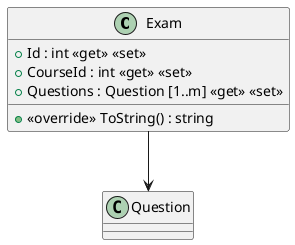 @startuml
class Exam {
    + Id : int <<get>> <<set>>
    + CourseId : int <<get>> <<set>>
    + Questions : Question [1..m] <<get>> <<set>>
    + <<override>> ToString() : string
}

Exam --> Question
@enduml
